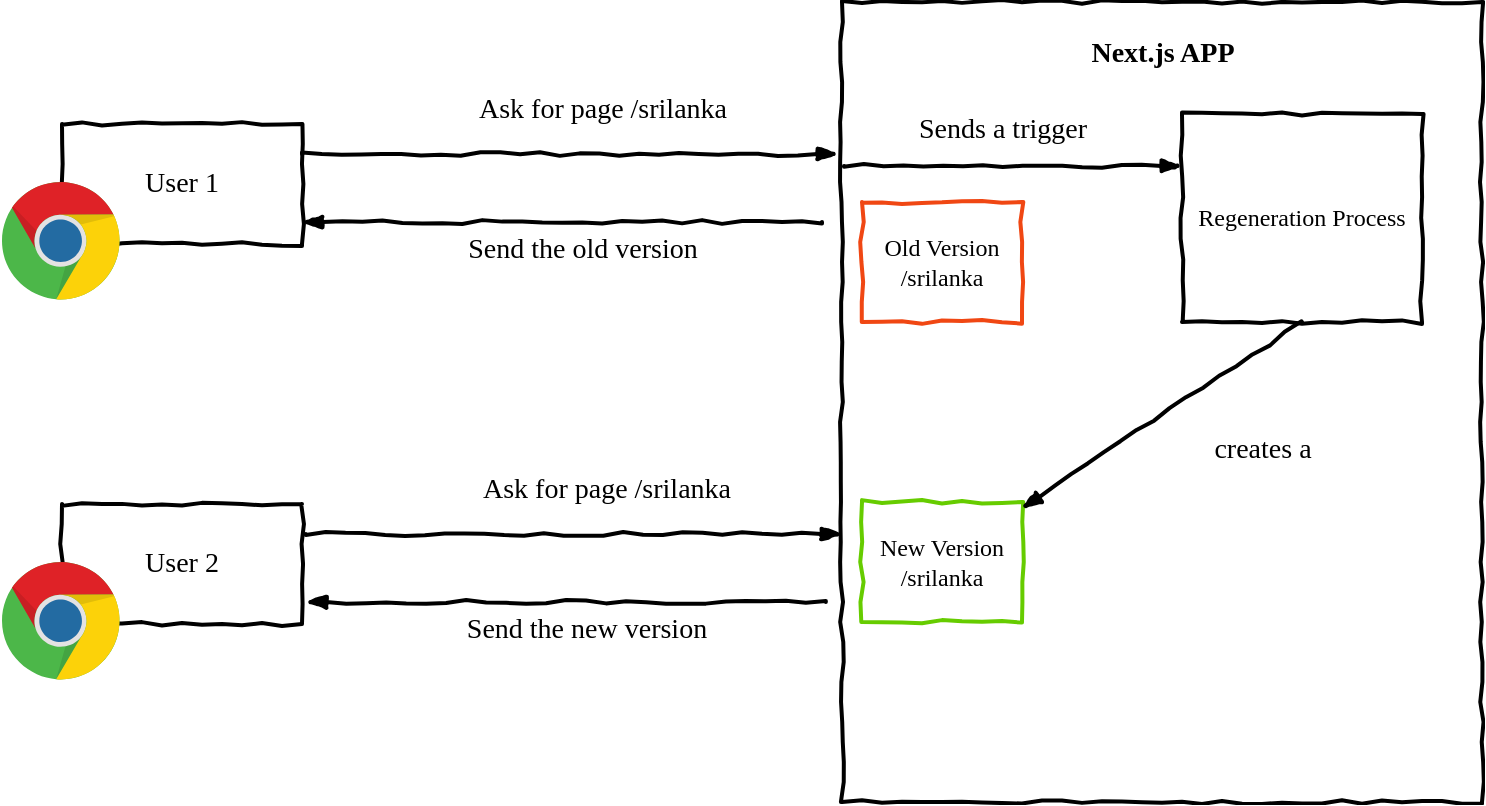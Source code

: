 <mxfile version="13.1.3">
    <diagram id="6hGFLwfOUW9BJ-s0fimq" name="Page-1">
        <mxGraphModel dx="561" dy="656" grid="0" gridSize="10" guides="1" tooltips="1" connect="1" arrows="1" fold="1" page="1" pageScale="1" pageWidth="827" pageHeight="1169" math="0" shadow="0">
            <root>
                <mxCell id="0"/>
                <mxCell id="1" parent="0"/>
                <mxCell id="32" value="" style="group" parent="1" vertex="1" connectable="0">
                    <mxGeometry x="70" y="120" width="710" height="400" as="geometry"/>
                </mxCell>
                <mxCell id="6" value="" style="group" parent="32" vertex="1" connectable="0">
                    <mxGeometry y="60" width="139.52" height="90" as="geometry"/>
                </mxCell>
                <mxCell id="3" value="&lt;font style=&quot;font-size: 14px ; font-weight: normal&quot;&gt;User 1&lt;/font&gt;" style="html=1;whiteSpace=wrap;comic=1;strokeWidth=2;fontFamily=Comic Sans MS;fontStyle=1;" parent="6" vertex="1">
                    <mxGeometry y="1" width="120" height="60" as="geometry"/>
                </mxCell>
                <mxCell id="4" value="" style="dashed=0;outlineConnect=0;html=1;align=center;labelPosition=center;verticalLabelPosition=bottom;verticalAlign=top;shape=mxgraph.weblogos.chrome" parent="6" vertex="1">
                    <mxGeometry x="-30" y="30" width="59.52" height="60" as="geometry"/>
                </mxCell>
                <mxCell id="7" value="&lt;div style=&quot;text-align: justify&quot;&gt;&lt;br&gt;&lt;/div&gt;" style="html=1;whiteSpace=wrap;comic=1;strokeWidth=2;fontFamily=Comic Sans MS;fontStyle=1;align=center;" parent="32" vertex="1">
                    <mxGeometry x="390" width="320" height="400" as="geometry"/>
                </mxCell>
                <mxCell id="9" value="&lt;font face=&quot;Comic Sans MS&quot; style=&quot;font-size: 14px&quot;&gt;Next.js APP&lt;/font&gt;" style="text;strokeColor=none;fillColor=none;html=1;fontSize=24;fontStyle=1;verticalAlign=middle;align=center;" parent="32" vertex="1">
                    <mxGeometry x="500" y="2" width="100" height="40" as="geometry"/>
                </mxCell>
                <mxCell id="11" value="" style="rounded=0;comic=1;strokeWidth=2;endArrow=blockThin;html=1;fontFamily=Comic Sans MS;fontStyle=1;exitX=1;exitY=0.25;exitDx=0;exitDy=0;entryX=-0.006;entryY=0.19;entryDx=0;entryDy=0;entryPerimeter=0;" parent="32" source="3" target="7" edge="1">
                    <mxGeometry width="50" height="50" relative="1" as="geometry">
                        <mxPoint x="240" y="261" as="sourcePoint"/>
                        <mxPoint x="387" y="46" as="targetPoint"/>
                    </mxGeometry>
                </mxCell>
                <mxCell id="12" value="&lt;font face=&quot;Comic Sans MS&quot; style=&quot;font-size: 14px ; font-weight: normal&quot;&gt;Ask for page /srilanka&lt;/font&gt;" style="text;strokeColor=none;fillColor=none;html=1;fontSize=24;fontStyle=1;verticalAlign=middle;align=center;" parent="32" vertex="1">
                    <mxGeometry x="220" y="30" width="100" height="40" as="geometry"/>
                </mxCell>
                <mxCell id="13" value="" style="rounded=0;comic=1;strokeWidth=2;endArrow=blockThin;html=1;fontFamily=Comic Sans MS;fontStyle=1;" parent="32" edge="1">
                    <mxGeometry width="50" height="50" relative="1" as="geometry">
                        <mxPoint x="380" y="110" as="sourcePoint"/>
                        <mxPoint x="120" y="110" as="targetPoint"/>
                    </mxGeometry>
                </mxCell>
                <mxCell id="14" value="&lt;font face=&quot;Comic Sans MS&quot; style=&quot;font-size: 14px ; font-weight: normal&quot;&gt;Send the old version&lt;/font&gt;" style="text;strokeColor=none;fillColor=none;html=1;fontSize=24;fontStyle=1;verticalAlign=middle;align=center;" parent="32" vertex="1">
                    <mxGeometry x="210" y="100" width="100" height="40" as="geometry"/>
                </mxCell>
                <mxCell id="18" value="&lt;span style=&quot;font-weight: normal&quot;&gt;Regeneration Process&lt;/span&gt;" style="html=1;whiteSpace=wrap;comic=1;strokeWidth=2;fontFamily=Comic Sans MS;fontStyle=1;" parent="32" vertex="1">
                    <mxGeometry x="560" y="56" width="120" height="104" as="geometry"/>
                </mxCell>
                <mxCell id="19" value="" style="rounded=0;comic=1;strokeWidth=2;endArrow=blockThin;html=1;fontFamily=Comic Sans MS;fontStyle=1;entryX=0;entryY=0.25;entryDx=0;entryDy=0;" parent="32" target="18" edge="1">
                    <mxGeometry width="50" height="50" relative="1" as="geometry">
                        <mxPoint x="391" y="82" as="sourcePoint"/>
                        <mxPoint x="360" y="220" as="targetPoint"/>
                    </mxGeometry>
                </mxCell>
                <mxCell id="20" value="&lt;font face=&quot;Comic Sans MS&quot;&gt;&lt;span style=&quot;font-size: 14px ; font-weight: 400&quot;&gt;Sends a trigger&lt;br&gt;&lt;/span&gt;&lt;/font&gt;" style="text;strokeColor=none;fillColor=none;html=1;fontSize=24;fontStyle=1;verticalAlign=middle;align=center;" parent="32" vertex="1">
                    <mxGeometry x="420" y="40" width="100" height="40" as="geometry"/>
                </mxCell>
                <mxCell id="21" value="&lt;span style=&quot;font-weight: normal&quot;&gt;New Version&lt;br&gt;/srilanka&lt;/span&gt;" style="html=1;whiteSpace=wrap;comic=1;strokeWidth=2;fontFamily=Comic Sans MS;fontStyle=1;strokeColor=#66CC00;" parent="32" vertex="1">
                    <mxGeometry x="400" y="250" width="80" height="60" as="geometry"/>
                </mxCell>
                <mxCell id="22" value="&lt;span style=&quot;font-weight: normal&quot;&gt;Old Version&lt;br&gt;/srilanka&lt;/span&gt;" style="html=1;whiteSpace=wrap;comic=1;strokeWidth=2;fontFamily=Comic Sans MS;fontStyle=1;fillColor=none;strokeColor=#F04713;" parent="32" vertex="1">
                    <mxGeometry x="400" y="100" width="80" height="60" as="geometry"/>
                </mxCell>
                <mxCell id="23" value="" style="rounded=0;comic=1;strokeWidth=2;endArrow=blockThin;html=1;fontFamily=Comic Sans MS;fontStyle=1;exitX=0.5;exitY=1;exitDx=0;exitDy=0;" parent="32" source="18" target="21" edge="1">
                    <mxGeometry width="50" height="50" relative="1" as="geometry">
                        <mxPoint x="310" y="270" as="sourcePoint"/>
                        <mxPoint x="360" y="220" as="targetPoint"/>
                    </mxGeometry>
                </mxCell>
                <mxCell id="24" value="&lt;font face=&quot;Comic Sans MS&quot;&gt;&lt;span style=&quot;font-size: 14px ; font-weight: 400&quot;&gt;creates a&lt;br&gt;&lt;/span&gt;&lt;/font&gt;" style="text;strokeColor=none;fillColor=none;html=1;fontSize=24;fontStyle=1;verticalAlign=middle;align=center;" parent="32" vertex="1">
                    <mxGeometry x="550" y="200" width="100" height="40" as="geometry"/>
                </mxCell>
                <mxCell id="25" value="" style="group" parent="32" vertex="1" connectable="0">
                    <mxGeometry y="250" width="139.52" height="90" as="geometry"/>
                </mxCell>
                <mxCell id="26" value="&lt;font style=&quot;font-size: 14px ; font-weight: normal&quot;&gt;User 2&lt;/font&gt;" style="html=1;whiteSpace=wrap;comic=1;strokeWidth=2;fontFamily=Comic Sans MS;fontStyle=1;" parent="25" vertex="1">
                    <mxGeometry y="1" width="120" height="60" as="geometry"/>
                </mxCell>
                <mxCell id="27" value="" style="dashed=0;outlineConnect=0;html=1;align=center;labelPosition=center;verticalLabelPosition=bottom;verticalAlign=top;shape=mxgraph.weblogos.chrome" parent="25" vertex="1">
                    <mxGeometry x="-30" y="30" width="59.52" height="60" as="geometry"/>
                </mxCell>
                <mxCell id="28" value="" style="rounded=0;comic=1;strokeWidth=2;endArrow=blockThin;html=1;fontFamily=Comic Sans MS;fontStyle=1;exitX=1;exitY=0.25;exitDx=0;exitDy=0;entryX=-0.006;entryY=0.19;entryDx=0;entryDy=0;entryPerimeter=0;" parent="32" edge="1">
                    <mxGeometry width="50" height="50" relative="1" as="geometry">
                        <mxPoint x="121.92" y="266" as="sourcePoint"/>
                        <mxPoint x="390.0" y="266" as="targetPoint"/>
                    </mxGeometry>
                </mxCell>
                <mxCell id="29" value="&lt;font face=&quot;Comic Sans MS&quot; style=&quot;font-size: 14px ; font-weight: normal&quot;&gt;Ask for page /srilanka&lt;/font&gt;" style="text;strokeColor=none;fillColor=none;html=1;fontSize=24;fontStyle=1;verticalAlign=middle;align=center;" parent="32" vertex="1">
                    <mxGeometry x="221.92" y="220" width="100" height="40" as="geometry"/>
                </mxCell>
                <mxCell id="30" value="" style="rounded=0;comic=1;strokeWidth=2;endArrow=blockThin;html=1;fontFamily=Comic Sans MS;fontStyle=1;" parent="32" edge="1">
                    <mxGeometry width="50" height="50" relative="1" as="geometry">
                        <mxPoint x="381.92" y="300" as="sourcePoint"/>
                        <mxPoint x="121.92" y="300" as="targetPoint"/>
                    </mxGeometry>
                </mxCell>
                <mxCell id="31" value="&lt;font face=&quot;Comic Sans MS&quot; style=&quot;font-size: 14px ; font-weight: normal&quot;&gt;Send the new version&lt;/font&gt;" style="text;strokeColor=none;fillColor=none;html=1;fontSize=24;fontStyle=1;verticalAlign=middle;align=center;" parent="32" vertex="1">
                    <mxGeometry x="211.92" y="290" width="100" height="40" as="geometry"/>
                </mxCell>
            </root>
        </mxGraphModel>
    </diagram>
</mxfile>